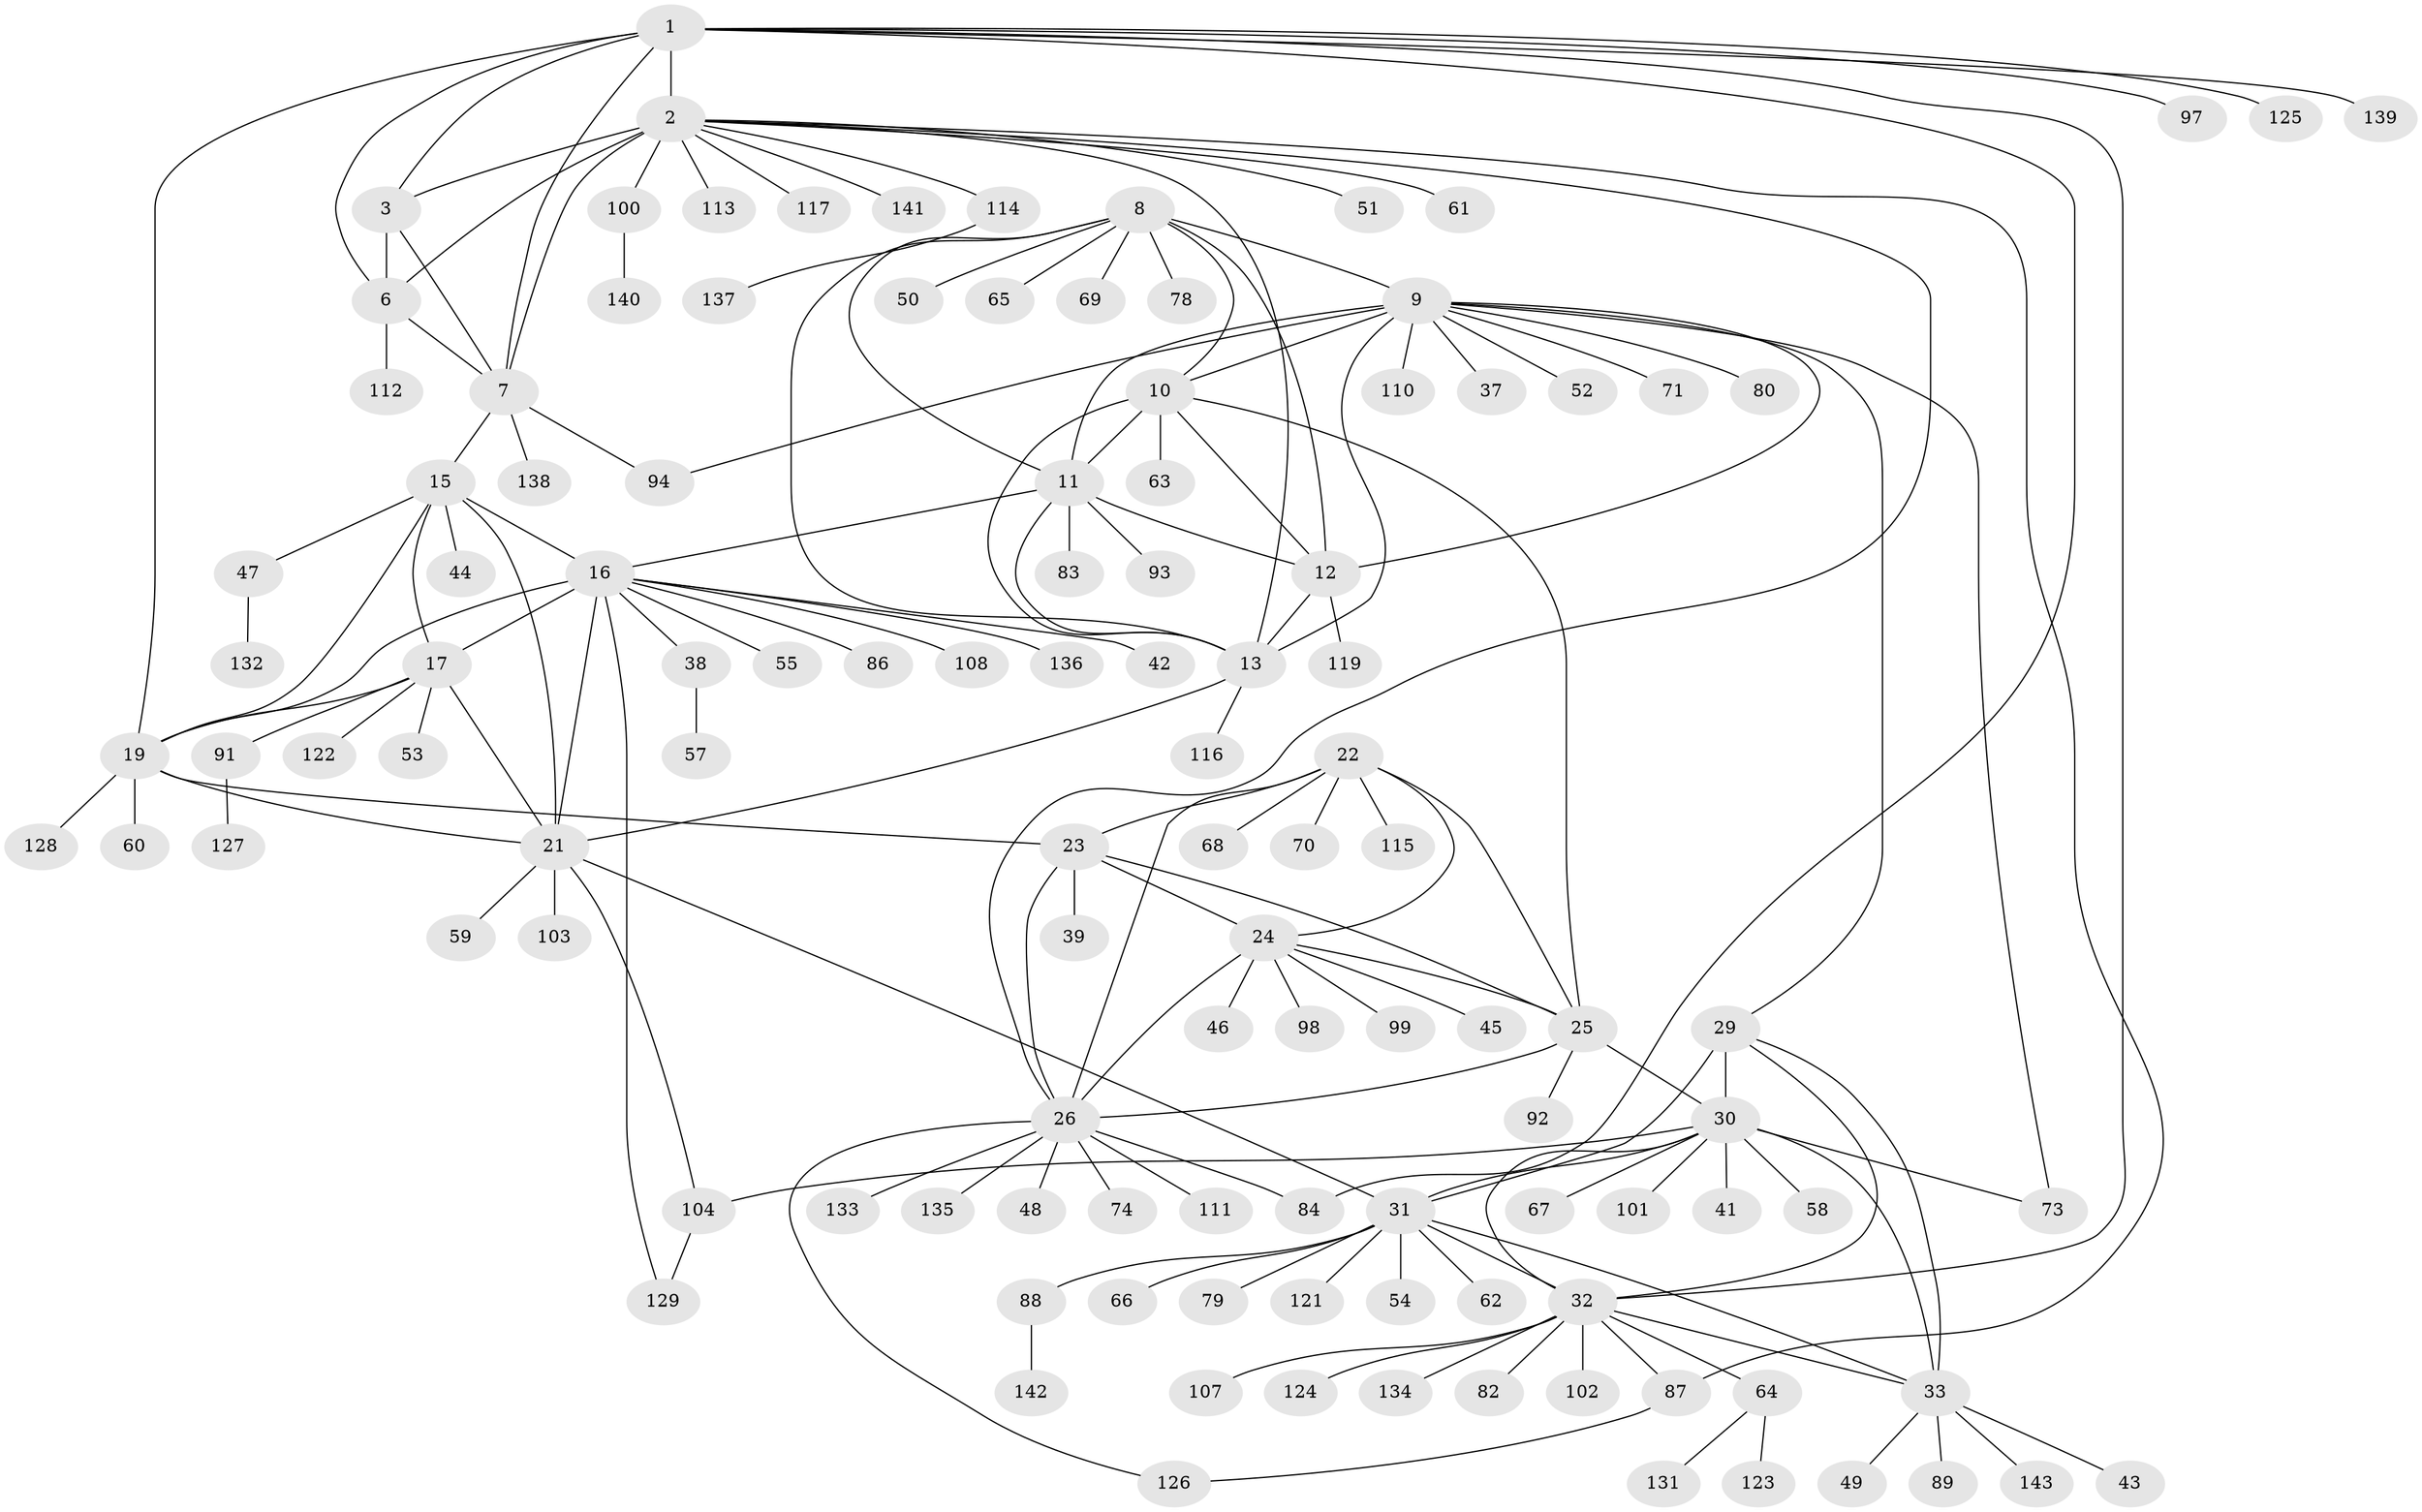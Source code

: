 // Generated by graph-tools (version 1.1) at 2025/24/03/03/25 07:24:14]
// undirected, 116 vertices, 164 edges
graph export_dot {
graph [start="1"]
  node [color=gray90,style=filled];
  1 [super="+4"];
  2 [super="+5"];
  3;
  6 [super="+120"];
  7 [super="+56"];
  8 [super="+36"];
  9 [super="+14"];
  10 [super="+118"];
  11 [super="+90"];
  12 [super="+77"];
  13;
  15 [super="+105"];
  16 [super="+18"];
  17 [super="+20"];
  19 [super="+76"];
  21 [super="+109"];
  22 [super="+81"];
  23;
  24 [super="+27"];
  25 [super="+40"];
  26 [super="+28"];
  29;
  30 [super="+34"];
  31 [super="+35"];
  32 [super="+130"];
  33 [super="+85"];
  37;
  38;
  39;
  41;
  42 [super="+75"];
  43;
  44 [super="+72"];
  45;
  46;
  47;
  48;
  49;
  50;
  51;
  52;
  53;
  54;
  55;
  57;
  58;
  59;
  60;
  61;
  62;
  63;
  64 [super="+106"];
  65;
  66;
  67;
  68;
  69;
  70;
  71;
  73;
  74;
  78;
  79;
  80;
  82;
  83;
  84;
  86;
  87 [super="+95"];
  88;
  89;
  91;
  92;
  93;
  94 [super="+96"];
  97;
  98;
  99;
  100;
  101;
  102;
  103;
  104;
  107;
  108;
  110;
  111;
  112;
  113;
  114;
  115;
  116;
  117;
  119;
  121;
  122;
  123;
  124;
  125;
  126;
  127;
  128;
  129;
  131;
  132;
  133;
  134;
  135;
  136;
  137;
  138;
  139;
  140;
  141;
  142;
  143;
  1 -- 2 [weight=4];
  1 -- 3 [weight=2];
  1 -- 6 [weight=2];
  1 -- 7 [weight=2];
  1 -- 97;
  1 -- 125;
  1 -- 32;
  1 -- 139;
  1 -- 19;
  1 -- 84;
  2 -- 3 [weight=2];
  2 -- 6 [weight=2];
  2 -- 7 [weight=2];
  2 -- 13;
  2 -- 51;
  2 -- 61;
  2 -- 113;
  2 -- 114;
  2 -- 117;
  2 -- 141;
  2 -- 100;
  2 -- 87;
  2 -- 26;
  3 -- 6;
  3 -- 7;
  6 -- 7;
  6 -- 112;
  7 -- 15;
  7 -- 94;
  7 -- 138;
  8 -- 9 [weight=2];
  8 -- 10;
  8 -- 11;
  8 -- 12;
  8 -- 13;
  8 -- 50;
  8 -- 69;
  8 -- 78;
  8 -- 65;
  9 -- 10 [weight=2];
  9 -- 11 [weight=2];
  9 -- 12 [weight=2];
  9 -- 13 [weight=2];
  9 -- 52;
  9 -- 71;
  9 -- 80;
  9 -- 110;
  9 -- 37;
  9 -- 73;
  9 -- 29;
  9 -- 94;
  10 -- 11;
  10 -- 12;
  10 -- 13;
  10 -- 25;
  10 -- 63;
  11 -- 12;
  11 -- 13;
  11 -- 16;
  11 -- 83;
  11 -- 93;
  12 -- 13;
  12 -- 119;
  13 -- 116;
  13 -- 21;
  15 -- 16 [weight=2];
  15 -- 17 [weight=2];
  15 -- 19;
  15 -- 21;
  15 -- 44;
  15 -- 47;
  16 -- 17 [weight=4];
  16 -- 19 [weight=2];
  16 -- 21 [weight=2];
  16 -- 42;
  16 -- 129;
  16 -- 136;
  16 -- 38;
  16 -- 108;
  16 -- 86;
  16 -- 55;
  17 -- 19 [weight=2];
  17 -- 21 [weight=2];
  17 -- 91;
  17 -- 122;
  17 -- 53;
  19 -- 21;
  19 -- 23;
  19 -- 60;
  19 -- 128;
  21 -- 31;
  21 -- 59;
  21 -- 103;
  21 -- 104;
  22 -- 23;
  22 -- 24 [weight=2];
  22 -- 25;
  22 -- 26 [weight=2];
  22 -- 68;
  22 -- 70;
  22 -- 115;
  23 -- 24 [weight=2];
  23 -- 25;
  23 -- 26 [weight=2];
  23 -- 39;
  24 -- 25 [weight=2];
  24 -- 26 [weight=4];
  24 -- 45;
  24 -- 98;
  24 -- 99;
  24 -- 46;
  25 -- 26 [weight=2];
  25 -- 92;
  25 -- 30;
  26 -- 48;
  26 -- 74;
  26 -- 135;
  26 -- 133;
  26 -- 111;
  26 -- 84;
  26 -- 126;
  29 -- 30 [weight=2];
  29 -- 31 [weight=2];
  29 -- 32;
  29 -- 33;
  30 -- 31 [weight=4];
  30 -- 32 [weight=2];
  30 -- 33 [weight=2];
  30 -- 41;
  30 -- 58;
  30 -- 73;
  30 -- 101;
  30 -- 67;
  30 -- 104;
  31 -- 32 [weight=2];
  31 -- 33 [weight=2];
  31 -- 66;
  31 -- 79;
  31 -- 54;
  31 -- 62;
  31 -- 88;
  31 -- 121;
  32 -- 33;
  32 -- 64;
  32 -- 82;
  32 -- 87;
  32 -- 102;
  32 -- 107;
  32 -- 124;
  32 -- 134;
  33 -- 43;
  33 -- 49;
  33 -- 89;
  33 -- 143;
  38 -- 57;
  47 -- 132;
  64 -- 123;
  64 -- 131;
  87 -- 126;
  88 -- 142;
  91 -- 127;
  100 -- 140;
  104 -- 129;
  114 -- 137;
}
